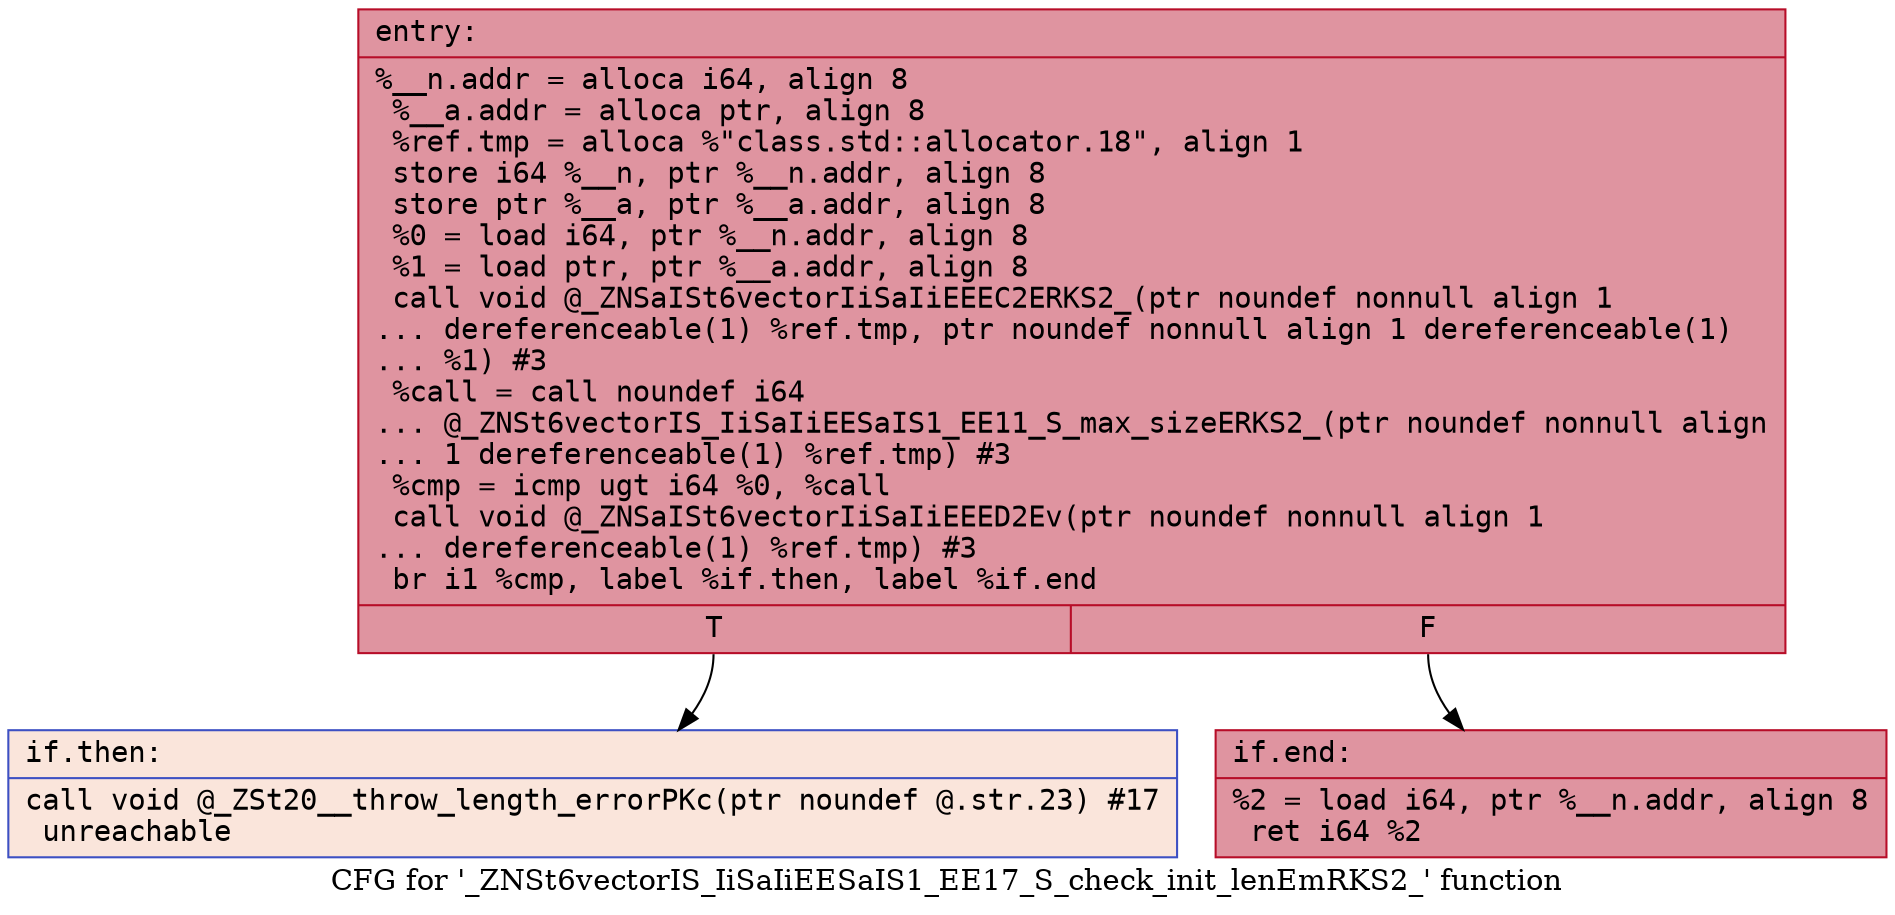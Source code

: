 digraph "CFG for '_ZNSt6vectorIS_IiSaIiEESaIS1_EE17_S_check_init_lenEmRKS2_' function" {
	label="CFG for '_ZNSt6vectorIS_IiSaIiEESaIS1_EE17_S_check_init_lenEmRKS2_' function";

	Node0x56307d6e0fa0 [shape=record,color="#b70d28ff", style=filled, fillcolor="#b70d2870" fontname="Courier",label="{entry:\l|  %__n.addr = alloca i64, align 8\l  %__a.addr = alloca ptr, align 8\l  %ref.tmp = alloca %\"class.std::allocator.18\", align 1\l  store i64 %__n, ptr %__n.addr, align 8\l  store ptr %__a, ptr %__a.addr, align 8\l  %0 = load i64, ptr %__n.addr, align 8\l  %1 = load ptr, ptr %__a.addr, align 8\l  call void @_ZNSaISt6vectorIiSaIiEEEC2ERKS2_(ptr noundef nonnull align 1\l... dereferenceable(1) %ref.tmp, ptr noundef nonnull align 1 dereferenceable(1)\l... %1) #3\l  %call = call noundef i64\l... @_ZNSt6vectorIS_IiSaIiEESaIS1_EE11_S_max_sizeERKS2_(ptr noundef nonnull align\l... 1 dereferenceable(1) %ref.tmp) #3\l  %cmp = icmp ugt i64 %0, %call\l  call void @_ZNSaISt6vectorIiSaIiEEED2Ev(ptr noundef nonnull align 1\l... dereferenceable(1) %ref.tmp) #3\l  br i1 %cmp, label %if.then, label %if.end\l|{<s0>T|<s1>F}}"];
	Node0x56307d6e0fa0:s0 -> Node0x56307d6e1b40[tooltip="entry -> if.then\nProbability 0.00%" ];
	Node0x56307d6e0fa0:s1 -> Node0x56307d6e1b90[tooltip="entry -> if.end\nProbability 100.00%" ];
	Node0x56307d6e1b40 [shape=record,color="#3d50c3ff", style=filled, fillcolor="#f4c5ad70" fontname="Courier",label="{if.then:\l|  call void @_ZSt20__throw_length_errorPKc(ptr noundef @.str.23) #17\l  unreachable\l}"];
	Node0x56307d6e1b90 [shape=record,color="#b70d28ff", style=filled, fillcolor="#b70d2870" fontname="Courier",label="{if.end:\l|  %2 = load i64, ptr %__n.addr, align 8\l  ret i64 %2\l}"];
}
